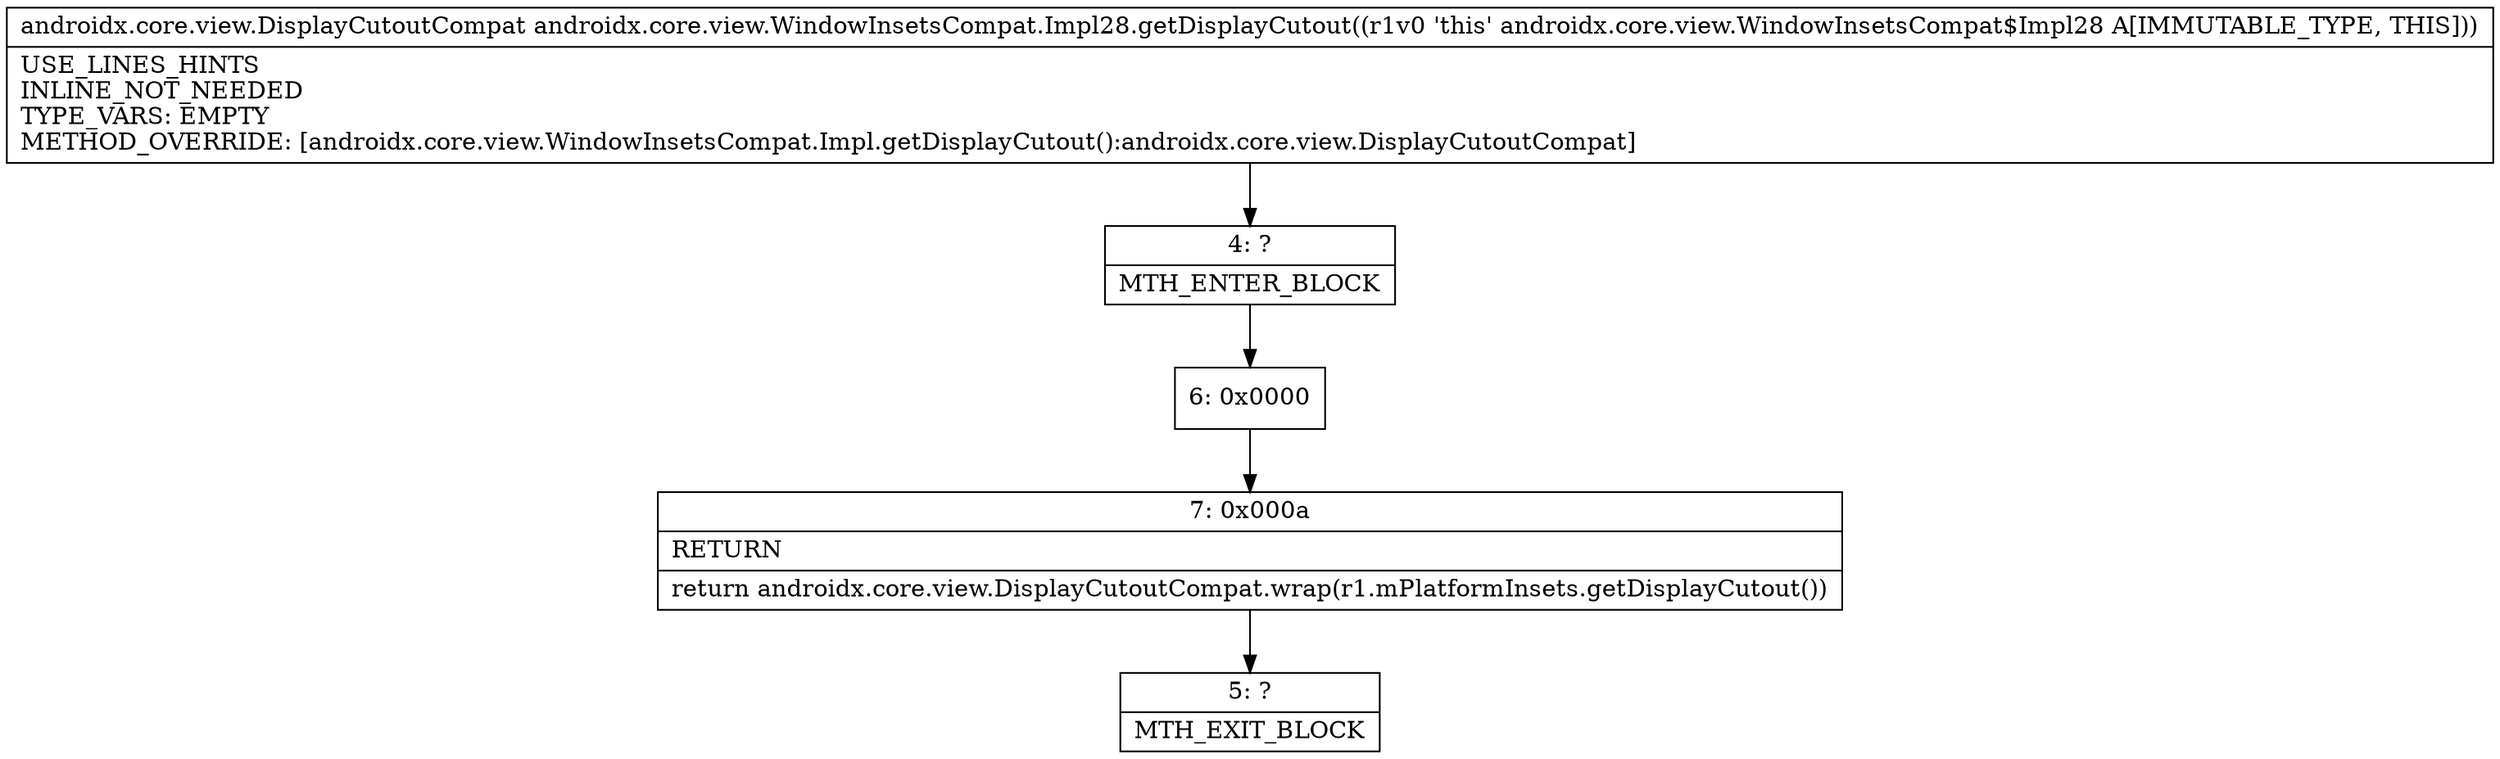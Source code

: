 digraph "CFG forandroidx.core.view.WindowInsetsCompat.Impl28.getDisplayCutout()Landroidx\/core\/view\/DisplayCutoutCompat;" {
Node_4 [shape=record,label="{4\:\ ?|MTH_ENTER_BLOCK\l}"];
Node_6 [shape=record,label="{6\:\ 0x0000}"];
Node_7 [shape=record,label="{7\:\ 0x000a|RETURN\l|return androidx.core.view.DisplayCutoutCompat.wrap(r1.mPlatformInsets.getDisplayCutout())\l}"];
Node_5 [shape=record,label="{5\:\ ?|MTH_EXIT_BLOCK\l}"];
MethodNode[shape=record,label="{androidx.core.view.DisplayCutoutCompat androidx.core.view.WindowInsetsCompat.Impl28.getDisplayCutout((r1v0 'this' androidx.core.view.WindowInsetsCompat$Impl28 A[IMMUTABLE_TYPE, THIS]))  | USE_LINES_HINTS\lINLINE_NOT_NEEDED\lTYPE_VARS: EMPTY\lMETHOD_OVERRIDE: [androidx.core.view.WindowInsetsCompat.Impl.getDisplayCutout():androidx.core.view.DisplayCutoutCompat]\l}"];
MethodNode -> Node_4;Node_4 -> Node_6;
Node_6 -> Node_7;
Node_7 -> Node_5;
}

